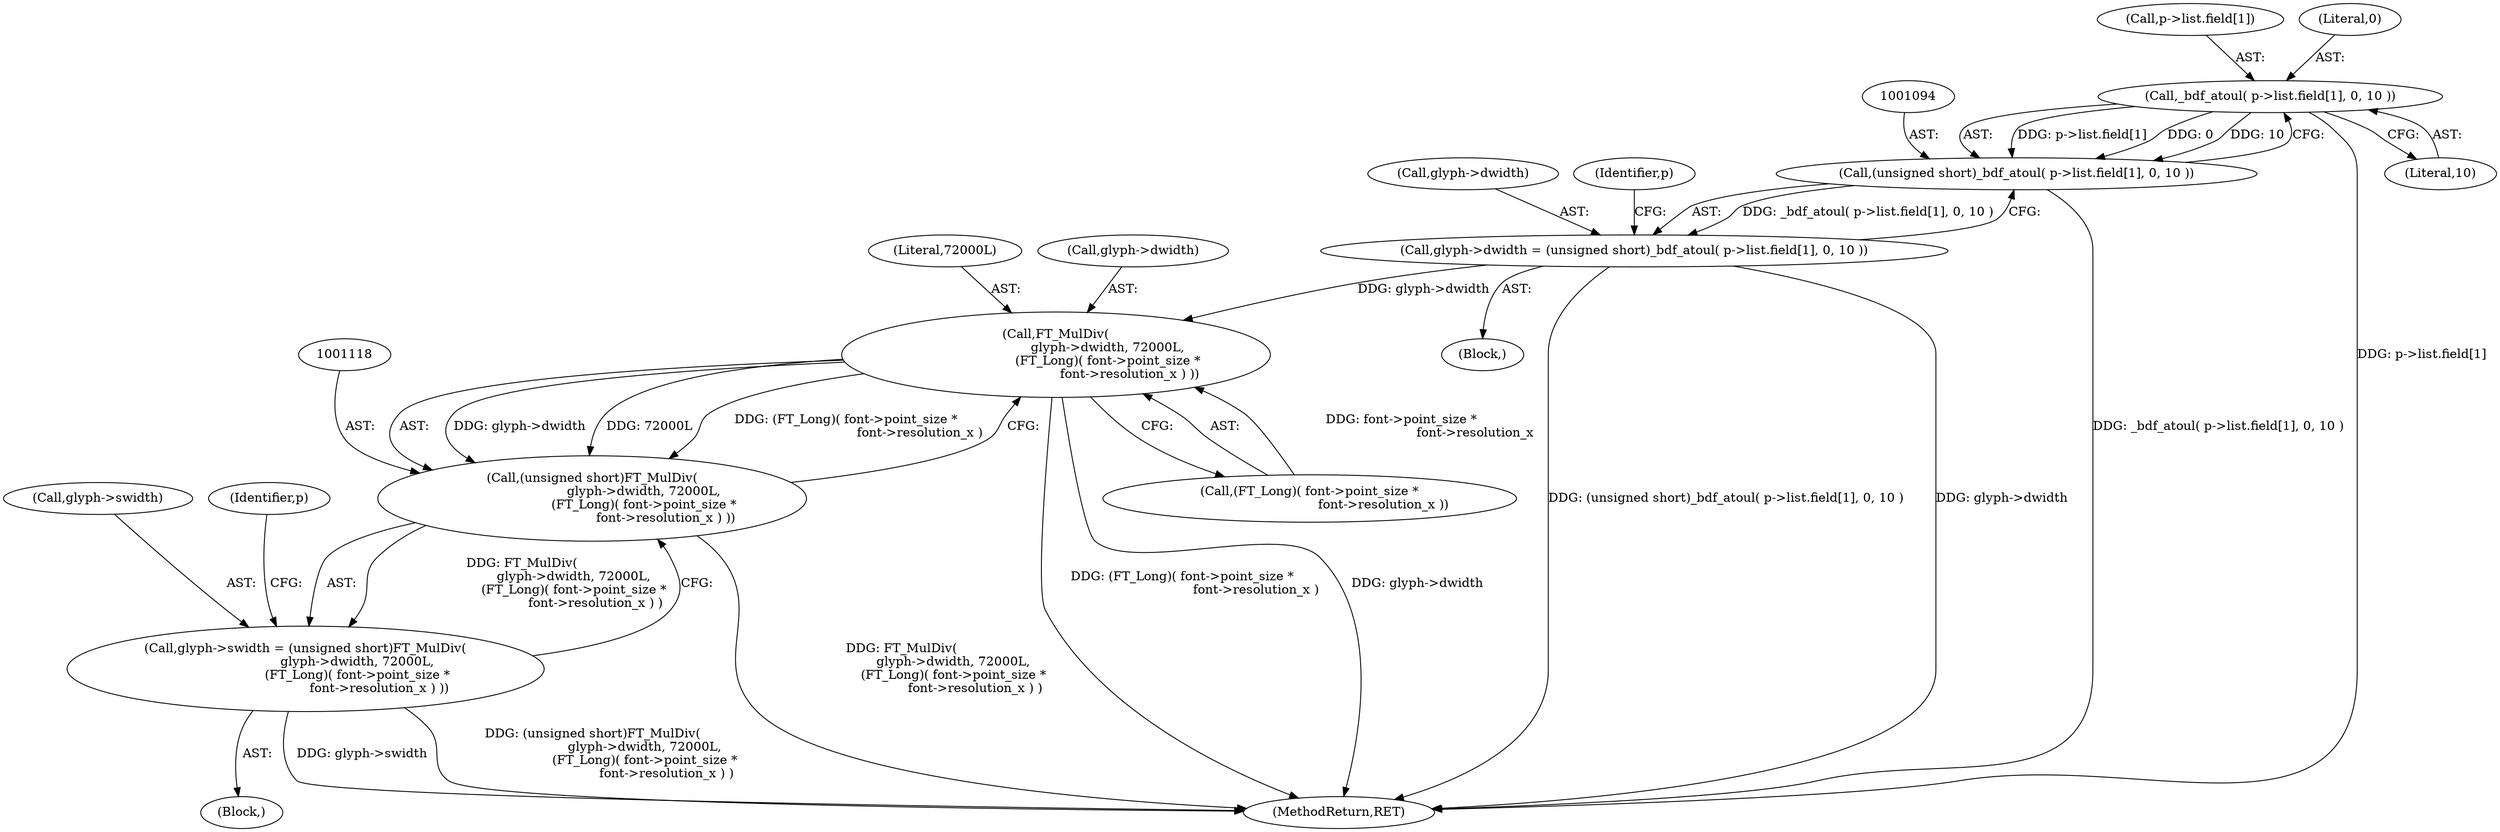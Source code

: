 digraph "0_savannah_07bdb6e289c7954e2a533039dc93c1c136099d2d@array" {
"1001095" [label="(Call,_bdf_atoul( p->list.field[1], 0, 10 ))"];
"1001093" [label="(Call,(unsigned short)_bdf_atoul( p->list.field[1], 0, 10 ))"];
"1001089" [label="(Call,glyph->dwidth = (unsigned short)_bdf_atoul( p->list.field[1], 0, 10 ))"];
"1001119" [label="(Call,FT_MulDiv(\n                          glyph->dwidth, 72000L,\n                          (FT_Long)( font->point_size *\n                                     font->resolution_x ) ))"];
"1001117" [label="(Call,(unsigned short)FT_MulDiv(\n                          glyph->dwidth, 72000L,\n                          (FT_Long)( font->point_size *\n                                     font->resolution_x ) ))"];
"1001113" [label="(Call,glyph->swidth = (unsigned short)FT_MulDiv(\n                          glyph->dwidth, 72000L,\n                          (FT_Long)( font->point_size *\n                                     font->resolution_x ) ))"];
"1001065" [label="(Block,)"];
"1001093" [label="(Call,(unsigned short)_bdf_atoul( p->list.field[1], 0, 10 ))"];
"1001112" [label="(Block,)"];
"1001119" [label="(Call,FT_MulDiv(\n                          glyph->dwidth, 72000L,\n                          (FT_Long)( font->point_size *\n                                     font->resolution_x ) ))"];
"1001114" [label="(Call,glyph->swidth)"];
"1001123" [label="(Literal,72000L)"];
"1001571" [label="(MethodReturn,RET)"];
"1001090" [label="(Call,glyph->dwidth)"];
"1001113" [label="(Call,glyph->swidth = (unsigned short)FT_MulDiv(\n                          glyph->dwidth, 72000L,\n                          (FT_Long)( font->point_size *\n                                     font->resolution_x ) ))"];
"1001096" [label="(Call,p->list.field[1])"];
"1001104" [label="(Literal,10)"];
"1001120" [label="(Call,glyph->dwidth)"];
"1001103" [label="(Literal,0)"];
"1001117" [label="(Call,(unsigned short)FT_MulDiv(\n                          glyph->dwidth, 72000L,\n                          (FT_Long)( font->point_size *\n                                     font->resolution_x ) ))"];
"1001124" [label="(Call,(FT_Long)( font->point_size *\n                                     font->resolution_x ))"];
"1001095" [label="(Call,_bdf_atoul( p->list.field[1], 0, 10 ))"];
"1001109" [label="(Identifier,p)"];
"1001089" [label="(Call,glyph->dwidth = (unsigned short)_bdf_atoul( p->list.field[1], 0, 10 ))"];
"1001135" [label="(Identifier,p)"];
"1001095" -> "1001093"  [label="AST: "];
"1001095" -> "1001104"  [label="CFG: "];
"1001096" -> "1001095"  [label="AST: "];
"1001103" -> "1001095"  [label="AST: "];
"1001104" -> "1001095"  [label="AST: "];
"1001093" -> "1001095"  [label="CFG: "];
"1001095" -> "1001571"  [label="DDG: p->list.field[1]"];
"1001095" -> "1001093"  [label="DDG: p->list.field[1]"];
"1001095" -> "1001093"  [label="DDG: 0"];
"1001095" -> "1001093"  [label="DDG: 10"];
"1001093" -> "1001089"  [label="AST: "];
"1001094" -> "1001093"  [label="AST: "];
"1001089" -> "1001093"  [label="CFG: "];
"1001093" -> "1001571"  [label="DDG: _bdf_atoul( p->list.field[1], 0, 10 )"];
"1001093" -> "1001089"  [label="DDG: _bdf_atoul( p->list.field[1], 0, 10 )"];
"1001089" -> "1001065"  [label="AST: "];
"1001090" -> "1001089"  [label="AST: "];
"1001109" -> "1001089"  [label="CFG: "];
"1001089" -> "1001571"  [label="DDG: (unsigned short)_bdf_atoul( p->list.field[1], 0, 10 )"];
"1001089" -> "1001571"  [label="DDG: glyph->dwidth"];
"1001089" -> "1001119"  [label="DDG: glyph->dwidth"];
"1001119" -> "1001117"  [label="AST: "];
"1001119" -> "1001124"  [label="CFG: "];
"1001120" -> "1001119"  [label="AST: "];
"1001123" -> "1001119"  [label="AST: "];
"1001124" -> "1001119"  [label="AST: "];
"1001117" -> "1001119"  [label="CFG: "];
"1001119" -> "1001571"  [label="DDG: (FT_Long)( font->point_size *\n                                     font->resolution_x )"];
"1001119" -> "1001571"  [label="DDG: glyph->dwidth"];
"1001119" -> "1001117"  [label="DDG: glyph->dwidth"];
"1001119" -> "1001117"  [label="DDG: 72000L"];
"1001119" -> "1001117"  [label="DDG: (FT_Long)( font->point_size *\n                                     font->resolution_x )"];
"1001124" -> "1001119"  [label="DDG: font->point_size *\n                                     font->resolution_x"];
"1001117" -> "1001113"  [label="AST: "];
"1001118" -> "1001117"  [label="AST: "];
"1001113" -> "1001117"  [label="CFG: "];
"1001117" -> "1001571"  [label="DDG: FT_MulDiv(\n                          glyph->dwidth, 72000L,\n                          (FT_Long)( font->point_size *\n                                     font->resolution_x ) )"];
"1001117" -> "1001113"  [label="DDG: FT_MulDiv(\n                          glyph->dwidth, 72000L,\n                          (FT_Long)( font->point_size *\n                                     font->resolution_x ) )"];
"1001113" -> "1001112"  [label="AST: "];
"1001114" -> "1001113"  [label="AST: "];
"1001135" -> "1001113"  [label="CFG: "];
"1001113" -> "1001571"  [label="DDG: glyph->swidth"];
"1001113" -> "1001571"  [label="DDG: (unsigned short)FT_MulDiv(\n                          glyph->dwidth, 72000L,\n                          (FT_Long)( font->point_size *\n                                     font->resolution_x ) )"];
}

